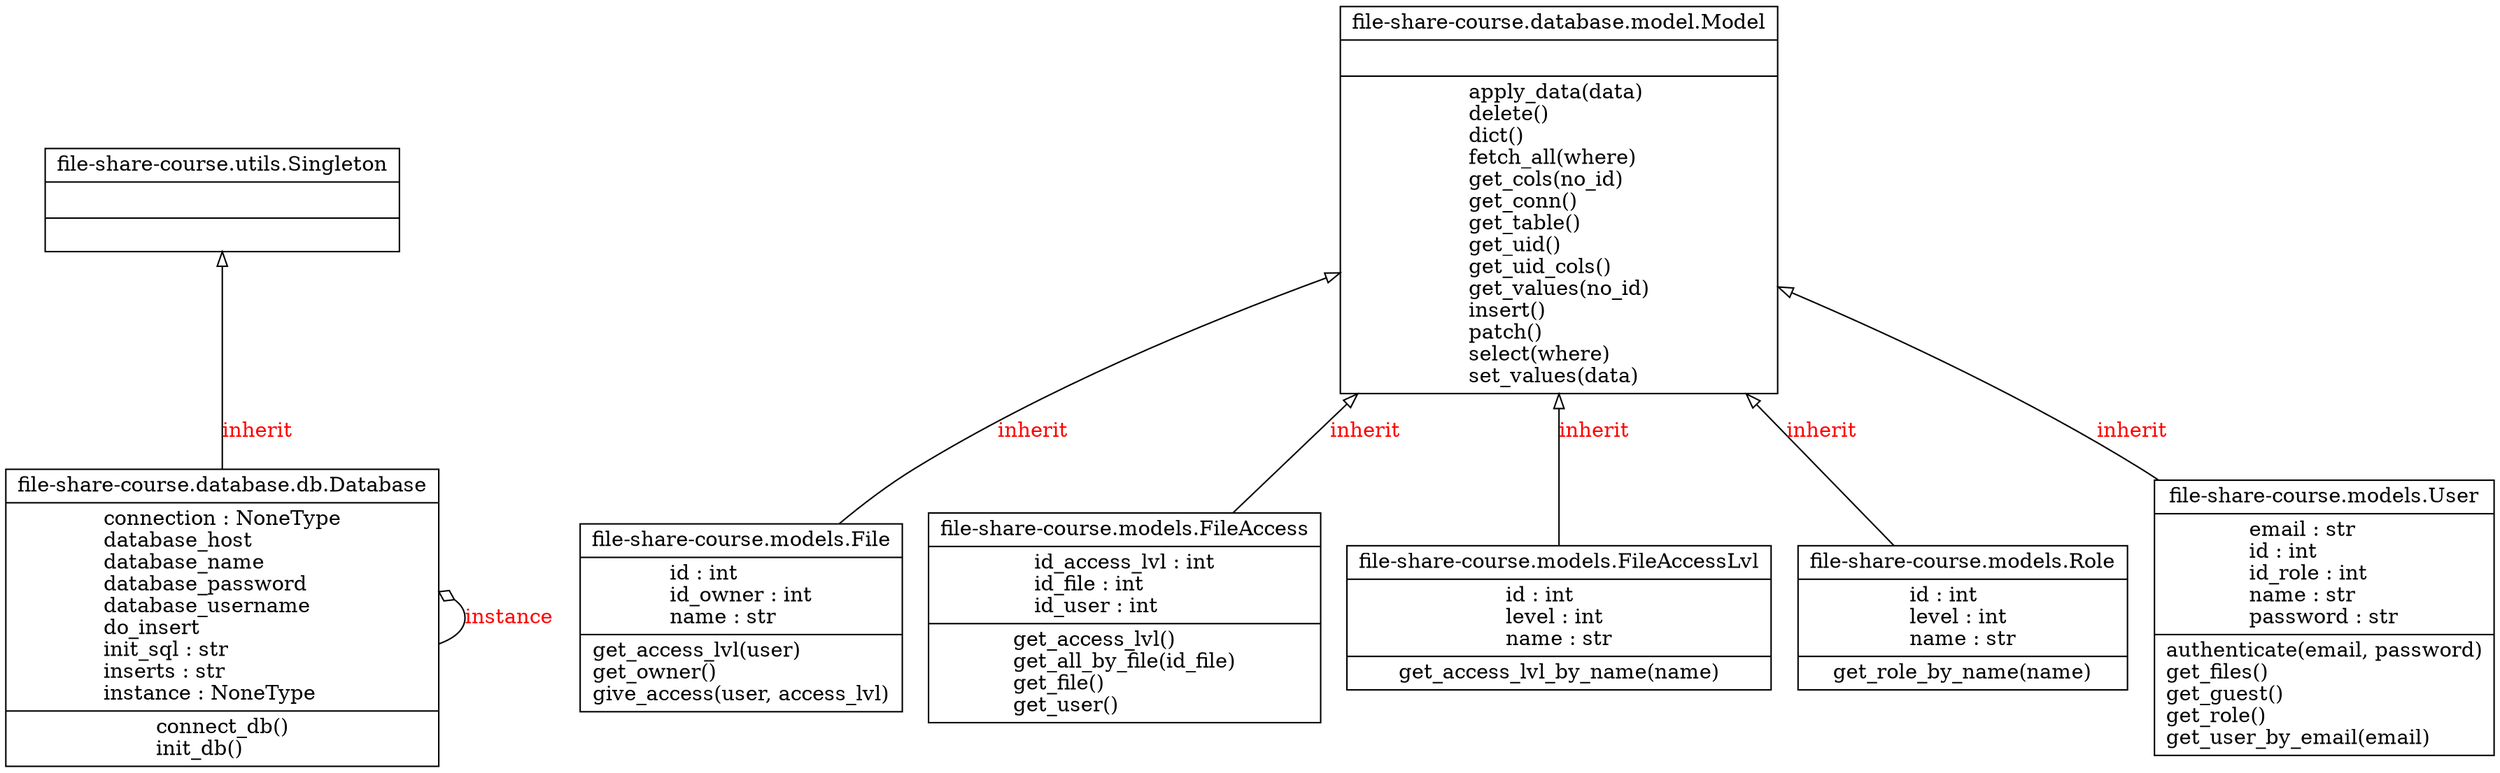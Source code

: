 digraph "classes" {
rankdir=BT
charset="utf-8"
"file-share-course.database.db.Database" [color="black", fontcolor="black", label=<{file-share-course.database.db.Database|connection : NoneType<br ALIGN="LEFT"/>database_host<br ALIGN="LEFT"/>database_name<br ALIGN="LEFT"/>database_password<br ALIGN="LEFT"/>database_username<br ALIGN="LEFT"/>do_insert<br ALIGN="LEFT"/>init_sql : str<br ALIGN="LEFT"/>inserts : str<br ALIGN="LEFT"/>instance : NoneType<br ALIGN="LEFT"/>|connect_db()<br ALIGN="LEFT"/>init_db()<br ALIGN="LEFT"/>}>, shape="record", style="solid"];
"file-share-course.database.model.Model" [color="black", fontcolor="black", label=<{file-share-course.database.model.Model|<br ALIGN="LEFT"/>|apply_data(data)<br ALIGN="LEFT"/>delete()<br ALIGN="LEFT"/>dict()<br ALIGN="LEFT"/>fetch_all(where)<br ALIGN="LEFT"/>get_cols(no_id)<br ALIGN="LEFT"/>get_conn()<br ALIGN="LEFT"/>get_table()<br ALIGN="LEFT"/>get_uid()<br ALIGN="LEFT"/>get_uid_cols()<br ALIGN="LEFT"/>get_values(no_id)<br ALIGN="LEFT"/>insert()<br ALIGN="LEFT"/>patch()<br ALIGN="LEFT"/>select(where)<br ALIGN="LEFT"/>set_values(data)<br ALIGN="LEFT"/>}>, shape="record", style="solid"];
"file-share-course.models.File" [color="black", fontcolor="black", label=<{file-share-course.models.File|id : int<br ALIGN="LEFT"/>id_owner : int<br ALIGN="LEFT"/>name : str<br ALIGN="LEFT"/>|get_access_lvl(user)<br ALIGN="LEFT"/>get_owner()<br ALIGN="LEFT"/>give_access(user, access_lvl)<br ALIGN="LEFT"/>}>, shape="record", style="solid"];
"file-share-course.models.FileAccess" [color="black", fontcolor="black", label=<{file-share-course.models.FileAccess|id_access_lvl : int<br ALIGN="LEFT"/>id_file : int<br ALIGN="LEFT"/>id_user : int<br ALIGN="LEFT"/>|get_access_lvl()<br ALIGN="LEFT"/>get_all_by_file(id_file)<br ALIGN="LEFT"/>get_file()<br ALIGN="LEFT"/>get_user()<br ALIGN="LEFT"/>}>, shape="record", style="solid"];
"file-share-course.models.FileAccessLvl" [color="black", fontcolor="black", label=<{file-share-course.models.FileAccessLvl|id : int<br ALIGN="LEFT"/>level : int<br ALIGN="LEFT"/>name : str<br ALIGN="LEFT"/>|get_access_lvl_by_name(name)<br ALIGN="LEFT"/>}>, shape="record", style="solid"];
"file-share-course.models.Role" [color="black", fontcolor="black", label=<{file-share-course.models.Role|id : int<br ALIGN="LEFT"/>level : int<br ALIGN="LEFT"/>name : str<br ALIGN="LEFT"/>|get_role_by_name(name)<br ALIGN="LEFT"/>}>, shape="record", style="solid"];
"file-share-course.models.User" [color="black", fontcolor="black", label=<{file-share-course.models.User|email : str<br ALIGN="LEFT"/>id : int<br ALIGN="LEFT"/>id_role : int<br ALIGN="LEFT"/>name : str<br ALIGN="LEFT"/>password : str<br ALIGN="LEFT"/>|authenticate(email, password)<br ALIGN="LEFT"/>get_files()<br ALIGN="LEFT"/>get_guest()<br ALIGN="LEFT"/>get_role()<br ALIGN="LEFT"/>get_user_by_email(email)<br ALIGN="LEFT"/>}>, shape="record", style="solid"];
"file-share-course.utils.Singleton" [color="black", fontcolor="black", label=<{file-share-course.utils.Singleton|<br ALIGN="LEFT"/>|}>, shape="record", style="solid"];
"file-share-course.database.db.Database" -> "file-share-course.database.db.Database" [arrowhead="odiamond", arrowtail="none", fontcolor="red", label="instance", style="solid"];
"file-share-course.database.db.Database" -> "file-share-course.utils.Singleton" [arrowhead="oarrow", arrowtail="none", fontcolor="red", label="inherit", style="solid"];
"file-share-course.models.File" -> "file-share-course.database.model.Model" [arrowhead="oarrow", arrowtail="none", fontcolor="red", label="inherit", style="solid"];
"file-share-course.models.FileAccess" -> "file-share-course.database.model.Model" [arrowhead="oarrow", arrowtail="none", fontcolor="red", label="inherit", style="solid"];
"file-share-course.models.FileAccessLvl" -> "file-share-course.database.model.Model" [arrowhead="oarrow", arrowtail="none", fontcolor="red", label="inherit", style="solid"];
"file-share-course.models.Role" -> "file-share-course.database.model.Model" [arrowhead="oarrow", arrowtail="none", fontcolor="red", label="inherit", style="solid"];
"file-share-course.models.User" -> "file-share-course.database.model.Model" [arrowhead="oarrow", arrowtail="none", fontcolor="red", label="inherit", style="solid"];
}
